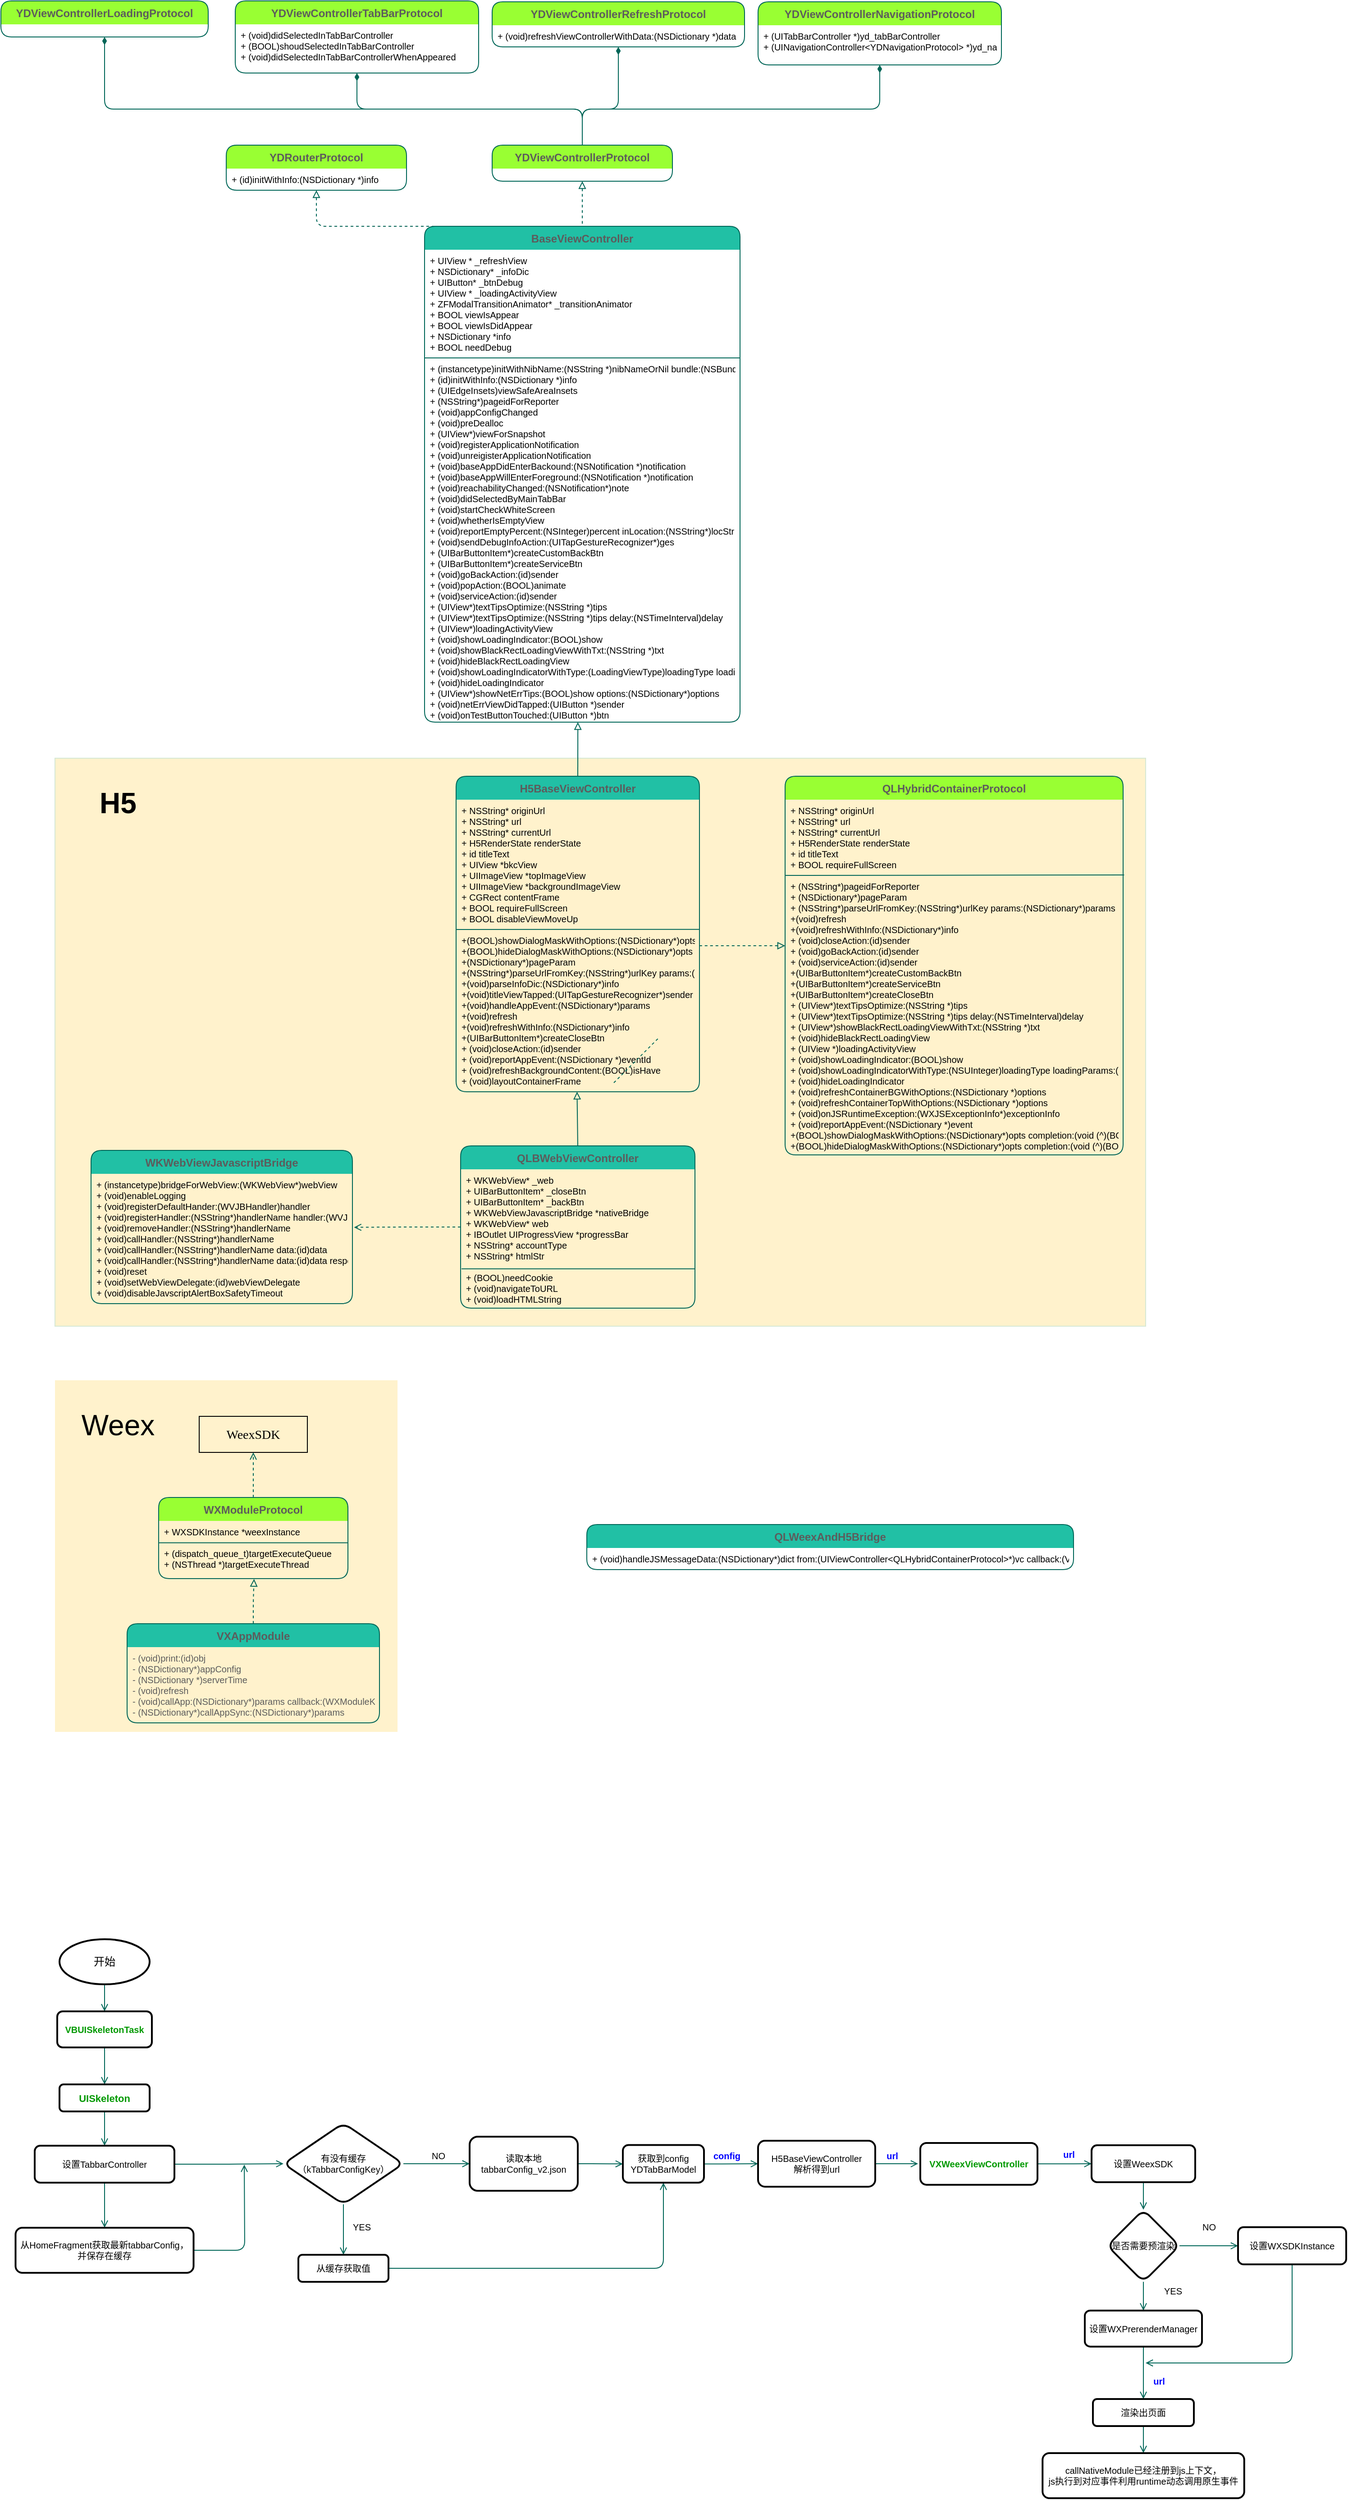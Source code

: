 <mxfile version="14.2.9" type="github">
  <diagram id="C5RBs43oDa-KdzZeNtuy" name="Page-1">
    <mxGraphModel dx="2221" dy="3082" grid="1" gridSize="10" guides="1" tooltips="1" connect="1" arrows="1" fold="1" page="1" pageScale="1" pageWidth="827" pageHeight="1169" math="0" shadow="0">
      <root>
        <mxCell id="WIyWlLk6GJQsqaUBKTNV-0" />
        <mxCell id="WIyWlLk6GJQsqaUBKTNV-1" parent="WIyWlLk6GJQsqaUBKTNV-0" />
        <mxCell id="Zo8zre_AHFBqHG1fS06w-101" value="" style="rounded=0;whiteSpace=wrap;html=1;shadow=0;glass=0;labelBackgroundColor=none;sketch=0;fontSize=10;fontColor=#FF9575;strokeColor=#D5E8D4;fillColor=#FFF2CC;" vertex="1" parent="WIyWlLk6GJQsqaUBKTNV-1">
          <mxGeometry x="-90" y="-450" width="1210" height="630" as="geometry" />
        </mxCell>
        <mxCell id="Zo8zre_AHFBqHG1fS06w-28" value="QLWeexAndH5Bridge" style="swimlane;fontStyle=1;align=center;verticalAlign=top;childLayout=stackLayout;horizontal=1;startSize=26;horizontalStack=0;resizeParent=1;resizeParentMax=0;resizeLast=0;collapsible=1;marginBottom=0;rounded=1;sketch=0;strokeColor=#006658;fillColor=#21C0A5;fontColor=#5C5C5C;swimlaneLine=0;" vertex="1" parent="WIyWlLk6GJQsqaUBKTNV-1">
          <mxGeometry x="500" y="400" width="540" height="50" as="geometry" />
        </mxCell>
        <mxCell id="Zo8zre_AHFBqHG1fS06w-31" value="+ (void)handleJSMessageData:(NSDictionary*)dict from:(UIViewController&lt;QLHybridContainerProtocol&gt;*)vc callback:(VXModuleKeepAliveCallback)callback" style="text;strokeColor=none;fillColor=none;align=left;verticalAlign=top;spacingLeft=4;spacingRight=4;overflow=hidden;rotatable=0;points=[[0,0.5],[1,0.5]];portConstraint=eastwest;fontSize=10;" vertex="1" parent="Zo8zre_AHFBqHG1fS06w-28">
          <mxGeometry y="26" width="540" height="24" as="geometry" />
        </mxCell>
        <mxCell id="Zo8zre_AHFBqHG1fS06w-32" value="WKWebViewJavascriptBridge" style="swimlane;fontStyle=1;align=center;verticalAlign=top;childLayout=stackLayout;horizontal=1;startSize=26;horizontalStack=0;resizeParent=1;resizeParentMax=0;resizeLast=0;collapsible=1;marginBottom=0;rounded=1;sketch=0;strokeColor=#006658;fillColor=#21C0A5;fontColor=#5C5C5C;swimlaneLine=0;" vertex="1" parent="WIyWlLk6GJQsqaUBKTNV-1">
          <mxGeometry x="-50" y="-15" width="290" height="170" as="geometry" />
        </mxCell>
        <mxCell id="Zo8zre_AHFBqHG1fS06w-33" value="+ (instancetype)bridgeForWebView:(WKWebView*)webView&#xa;+ (void)enableLogging&#xa;+ (void)registerDefaultHander:(WVJBHandler)handler&#xa;+ (void)registerHandler:(NSString*)handlerName handler:(WVJBHandler)handler&#xa;+ (void)removeHandler:(NSString*)handlerName&#xa;+ (void)callHandler:(NSString*)handlerName&#xa;+ (void)callHandler:(NSString*)handlerName data:(id)data&#xa;+ (void)callHandler:(NSString*)handlerName data:(id)data responseCallback:(WVJBResponseCallback)responseCallback&#xa;+ (void)reset&#xa;+ (void)setWebViewDelegate:(id)webViewDelegate&#xa;+ (void)disableJavscriptAlertBoxSafetyTimeout" style="text;strokeColor=none;fillColor=none;align=left;verticalAlign=top;spacingLeft=4;spacingRight=4;overflow=hidden;rotatable=0;points=[[0,0.5],[1,0.5]];portConstraint=eastwest;fontSize=10;" vertex="1" parent="Zo8zre_AHFBqHG1fS06w-32">
          <mxGeometry y="26" width="290" height="144" as="geometry" />
        </mxCell>
        <mxCell id="Zo8zre_AHFBqHG1fS06w-92" style="edgeStyle=orthogonalEdgeStyle;curved=0;rounded=1;sketch=0;orthogonalLoop=1;jettySize=auto;html=1;entryX=1.006;entryY=0.412;entryDx=0;entryDy=0;startArrow=none;startFill=0;endArrow=open;endFill=0;strokeColor=#006658;fillColor=#21C0A5;fontSize=10;fontColor=#FF9575;entryPerimeter=0;dashed=1;" edge="1" parent="WIyWlLk6GJQsqaUBKTNV-1" source="Zo8zre_AHFBqHG1fS06w-35" target="Zo8zre_AHFBqHG1fS06w-33">
          <mxGeometry relative="1" as="geometry" />
        </mxCell>
        <mxCell id="Zo8zre_AHFBqHG1fS06w-35" value="QLBWebViewController" style="swimlane;fontStyle=1;align=center;verticalAlign=top;childLayout=stackLayout;horizontal=1;startSize=26;horizontalStack=0;resizeParent=1;resizeParentMax=0;resizeLast=0;collapsible=1;marginBottom=0;rounded=1;sketch=0;strokeColor=#006658;fillColor=#21C0A5;fontColor=#5C5C5C;swimlaneLine=0;" vertex="1" parent="WIyWlLk6GJQsqaUBKTNV-1">
          <mxGeometry x="360" y="-20" width="260" height="180" as="geometry">
            <mxRectangle x="360" y="-20" width="170" height="26" as="alternateBounds" />
          </mxGeometry>
        </mxCell>
        <mxCell id="Zo8zre_AHFBqHG1fS06w-36" value="+ WKWebView* _web&#xa;+ UIBarButtonItem* _closeBtn&#xa;+ UIBarButtonItem* _backBtn&#xa;+ WKWebViewJavascriptBridge *nativeBridge&#xa;+ WKWebView* web&#xa;+ IBOutlet UIProgressView *progressBar&#xa;+ NSString* accountType&#xa;+ NSString* htmlStr&#xa;&#xa;+ (BOOL)needCookie&#xa;+ (void)navigateToURL&#xa;+ (void)loadHTMLString" style="text;strokeColor=none;fillColor=none;align=left;verticalAlign=top;spacingLeft=4;spacingRight=4;overflow=hidden;rotatable=0;points=[[0,0.5],[1,0.5]];portConstraint=eastwest;fontSize=10;" vertex="1" parent="Zo8zre_AHFBqHG1fS06w-35">
          <mxGeometry y="26" width="260" height="154" as="geometry" />
        </mxCell>
        <mxCell id="Zo8zre_AHFBqHG1fS06w-103" value="" style="endArrow=none;html=1;strokeColor=#006658;fillColor=#21C0A5;fontSize=10;fontColor=#FF9575;exitX=0.004;exitY=0.717;exitDx=0;exitDy=0;exitPerimeter=0;entryX=1;entryY=0.717;entryDx=0;entryDy=0;entryPerimeter=0;" edge="1" parent="Zo8zre_AHFBqHG1fS06w-35" source="Zo8zre_AHFBqHG1fS06w-36" target="Zo8zre_AHFBqHG1fS06w-36">
          <mxGeometry width="50" height="50" relative="1" as="geometry">
            <mxPoint x="10" y="170" as="sourcePoint" />
            <mxPoint x="60" y="120" as="targetPoint" />
          </mxGeometry>
        </mxCell>
        <mxCell id="Zo8zre_AHFBqHG1fS06w-83" style="edgeStyle=orthogonalEdgeStyle;curved=0;rounded=1;sketch=0;orthogonalLoop=1;jettySize=auto;html=1;entryX=1;entryY=0.5;entryDx=0;entryDy=0;startArrow=block;startFill=0;endArrow=none;endFill=0;strokeColor=#006658;fillColor=#21C0A5;fontSize=10;fontColor=#FF9575;dashed=1;" edge="1" parent="WIyWlLk6GJQsqaUBKTNV-1" source="Zo8zre_AHFBqHG1fS06w-43" target="Zo8zre_AHFBqHG1fS06w-52">
          <mxGeometry relative="1" as="geometry">
            <Array as="points">
              <mxPoint x="878" y="-242" />
            </Array>
          </mxGeometry>
        </mxCell>
        <mxCell id="Zo8zre_AHFBqHG1fS06w-43" value="QLHybridContainerProtocol" style="swimlane;fontStyle=1;align=center;verticalAlign=top;childLayout=stackLayout;horizontal=1;startSize=26;horizontalStack=0;resizeParent=1;resizeParentMax=0;resizeLast=0;collapsible=1;marginBottom=0;rounded=1;sketch=0;strokeColor=#006658;fontColor=#5C5C5C;swimlaneLine=0;fontSize=12;fillColor=#99FF33;" vertex="1" parent="WIyWlLk6GJQsqaUBKTNV-1">
          <mxGeometry x="720" y="-430" width="375" height="420" as="geometry">
            <mxRectangle x="690" y="-540" width="170" height="26" as="alternateBounds" />
          </mxGeometry>
        </mxCell>
        <mxCell id="Zo8zre_AHFBqHG1fS06w-49" value="" style="endArrow=none;html=1;rounded=0;strokeColor=#006658;fillColor=#21C0A5;fontSize=12;fontColor=#5C5C5C;entryX=1.003;entryY=0.212;entryDx=0;entryDy=0;entryPerimeter=0;" edge="1" parent="Zo8zre_AHFBqHG1fS06w-43" target="Zo8zre_AHFBqHG1fS06w-45">
          <mxGeometry relative="1" as="geometry">
            <mxPoint y="110" as="sourcePoint" />
            <mxPoint x="160" y="110" as="targetPoint" />
          </mxGeometry>
        </mxCell>
        <mxCell id="Zo8zre_AHFBqHG1fS06w-45" value="+ NSString* originUrl&#xa;+ NSString* url&#xa;+ NSString* currentUrl&#xa;+ H5RenderState renderState&#xa;+ id titleText&#xa;+ BOOL requireFullScreen&#xa;&#xa;+ (NSString*)pageidForReporter&#xa;+ (NSDictionary*)pageParam&#xa;+ (NSString*)parseUrlFromKey:(NSString*)urlKey params:(NSDictionary*)params&#xa;+(void)refresh&#xa;+(void)refreshWithInfo:(NSDictionary*)info&#xa;+ (void)closeAction:(id)sender&#xa;+ (void)goBackAction:(id)sender&#xa;+ (void)serviceAction:(id)sender&#xa;+(UIBarButtonItem*)createCustomBackBtn&#xa;+(UIBarButtonItem*)createServiceBtn&#xa;+(UIBarButtonItem*)createCloseBtn&#xa;+ (UIView*)textTipsOptimize:(NSString *)tips&#xa;+ (UIView*)textTipsOptimize:(NSString *)tips delay:(NSTimeInterval)delay&#xa;+ (UIView*)showBlackRectLoadingViewWithTxt:(NSString *)txt&#xa;+ (void)hideBlackRectLoadingView&#xa;+ (UIView *)loadingActivityView&#xa;+ (void)showLoadingIndicator:(BOOL)show&#xa;+ (void)showLoadingIndicatorWithType:(NSUInteger)loadingType loadingParams:(NSDictionary *)params&#xa;+ (void)hideLoadingIndicator&#xa;+ (void)refreshContainerBGWithOptions:(NSDictionary *)options&#xa;+ (void)refreshContainerTopWithOptions:(NSDictionary *)options&#xa;+ (void)onJSRuntimeException:(WXJSExceptionInfo*)exceptionInfo&#xa;+ (void)reportAppEvent:(NSDictionary *)event&#xa;+(BOOL)showDialogMaskWithOptions:(NSDictionary*)opts completion:(void (^)(BOOL finished))completion&#xa;+(BOOL)hideDialogMaskWithOptions:(NSDictionary*)opts completion:(void (^)(BOOL finished))completion" style="text;strokeColor=none;fillColor=none;align=left;verticalAlign=top;spacingLeft=4;spacingRight=4;overflow=hidden;rotatable=0;points=[[0,0.5],[1,0.5]];portConstraint=eastwest;fontSize=10;" vertex="1" parent="Zo8zre_AHFBqHG1fS06w-43">
          <mxGeometry y="26" width="375" height="394" as="geometry" />
        </mxCell>
        <mxCell id="Zo8zre_AHFBqHG1fS06w-50" value="H5BaseViewController" style="swimlane;fontStyle=1;align=center;verticalAlign=top;childLayout=stackLayout;horizontal=1;startSize=26;horizontalStack=0;resizeParent=1;resizeParentMax=0;resizeLast=0;collapsible=1;marginBottom=0;rounded=1;sketch=0;strokeColor=#006658;fillColor=#21C0A5;fontColor=#5C5C5C;swimlaneLine=0;" vertex="1" parent="WIyWlLk6GJQsqaUBKTNV-1">
          <mxGeometry x="355" y="-430" width="270" height="350" as="geometry">
            <mxRectangle x="310" y="-530" width="170" height="26" as="alternateBounds" />
          </mxGeometry>
        </mxCell>
        <mxCell id="Zo8zre_AHFBqHG1fS06w-53" value="" style="endArrow=none;html=1;rounded=0;strokeColor=#006658;fillColor=#21C0A5;fontSize=10;fontColor=#5C5C5C;entryX=1;entryY=0.444;entryDx=0;entryDy=0;entryPerimeter=0;" edge="1" parent="Zo8zre_AHFBqHG1fS06w-50" target="Zo8zre_AHFBqHG1fS06w-52">
          <mxGeometry relative="1" as="geometry">
            <mxPoint y="170" as="sourcePoint" />
            <mxPoint x="160" y="170" as="targetPoint" />
          </mxGeometry>
        </mxCell>
        <mxCell id="Zo8zre_AHFBqHG1fS06w-52" value="+ NSString* originUrl&#xa;+ NSString* url&#xa;+ NSString* currentUrl&#xa;+ H5RenderState renderState&#xa;+ id titleText&#xa;+ UIView *bkcView&#xa;+ UIImageView *topImageView&#xa;+ UIImageView *backgroundImageView&#xa;+ CGRect contentFrame&#xa;+ BOOL requireFullScreen&#xa;+ BOOL disableViewMoveUp&#xa;&#xa;+(BOOL)showDialogMaskWithOptions:(NSDictionary*)opts completion:(void (^)(BOOL finished))completion&#xa;+(BOOL)hideDialogMaskWithOptions:(NSDictionary*)opts completion:(void (^)(BOOL finished))completion&#xa;+(NSDictionary*)pageParam&#xa;+(NSString*)parseUrlFromKey:(NSString*)urlKey params:(NSDictionary*)params&#xa;+(void)parseInfoDic:(NSDictionary*)info&#xa;+(void)titleViewTapped:(UITapGestureRecognizer*)sender&#xa;+(void)handleAppEvent:(NSDictionary*)params&#xa;+(void)refresh&#xa;+(void)refreshWithInfo:(NSDictionary*)info&#xa;+(UIBarButtonItem*)createCloseBtn&#xa;+ (void)closeAction:(id)sender&#xa;+ (void)reportAppEvent:(NSDictionary *)eventId&#xa;+ (void)refreshBackgroundContent:(BOOL)isHave&#xa;+ (void)layoutContainerFrame" style="text;strokeColor=none;fillColor=none;align=left;verticalAlign=top;spacingLeft=4;spacingRight=4;overflow=hidden;rotatable=0;points=[[0,0.5],[1,0.5]];portConstraint=eastwest;fontSize=10;" vertex="1" parent="Zo8zre_AHFBqHG1fS06w-50">
          <mxGeometry y="26" width="270" height="324" as="geometry" />
        </mxCell>
        <mxCell id="Zo8zre_AHFBqHG1fS06w-54" value="BaseViewController" style="swimlane;fontStyle=1;align=center;verticalAlign=top;childLayout=stackLayout;horizontal=1;startSize=26;horizontalStack=0;resizeParent=1;resizeParentMax=0;resizeLast=0;collapsible=1;marginBottom=0;rounded=1;sketch=0;strokeColor=#006658;fillColor=#21C0A5;fontColor=#5C5C5C;swimlaneLine=0;" vertex="1" parent="WIyWlLk6GJQsqaUBKTNV-1">
          <mxGeometry x="320" y="-1040" width="350" height="550" as="geometry">
            <mxRectangle x="320" y="-1040" width="170" height="26" as="alternateBounds" />
          </mxGeometry>
        </mxCell>
        <mxCell id="Zo8zre_AHFBqHG1fS06w-57" value="" style="endArrow=none;html=1;rounded=0;strokeColor=#006658;fillColor=#21C0A5;fontSize=10;fontColor=#5C5C5C;entryX=1;entryY=0.229;entryDx=0;entryDy=0;entryPerimeter=0;" edge="1" parent="Zo8zre_AHFBqHG1fS06w-54" target="Zo8zre_AHFBqHG1fS06w-56">
          <mxGeometry relative="1" as="geometry">
            <mxPoint y="146" as="sourcePoint" />
            <mxPoint x="160" y="146" as="targetPoint" />
          </mxGeometry>
        </mxCell>
        <mxCell id="Zo8zre_AHFBqHG1fS06w-56" value="+ UIView * _refreshView&#xa;+ NSDictionary* _infoDic&#xa;+ UIButton* _btnDebug&#xa;+ UIView * _loadingActivityView&#xa;+ ZFModalTransitionAnimator* _transitionAnimator&#xa;+ BOOL viewIsAppear&#xa;+ BOOL viewIsDidAppear&#xa;+ NSDictionary *info&#xa;+ BOOL needDebug&#xa;&#xa;+ (instancetype)initWithNibName:(NSString *)nibNameOrNil bundle:(NSBundle *)nibBundleOrNil __attribute__((unavailable(&quot;use initWithInfo instead:&quot;)))&#xa;+ (id)initWithInfo:(NSDictionary *)info&#xa;+ (UIEdgeInsets)viewSafeAreaInsets&#xa;+ (NSString*)pageidForReporter&#xa;+ (void)appConfigChanged&#xa;+ (void)preDealloc&#xa;+ (UIView*)viewForSnapshot&#xa;+ (void)registerApplicationNotification&#xa;+ (void)unreigisterApplicationNotification&#xa;+ (void)baseAppDidEnterBackound:(NSNotification *)notification&#xa;+ (void)baseAppWillEnterForeground:(NSNotification *)notification&#xa;+ (void)reachabilityChanged:(NSNotification*)note&#xa;+ (void)didSelectedByMainTabBar&#xa;+ (void)startCheckWhiteScreen&#xa;+ (void)whetherIsEmptyView&#xa;+ (void)reportEmptyPercent:(NSInteger)percent inLocation:(NSString*)locStr url:(NSString*)urlstr&#xa;+ (void)sendDebugInfoAction:(UITapGestureRecognizer*)ges&#xa;+ (UIBarButtonItem*)createCustomBackBtn&#xa;+ (UIBarButtonItem*)createServiceBtn&#xa;+ (void)goBackAction:(id)sender&#xa;+ (void)popAction:(BOOL)animate&#xa;+ (void)serviceAction:(id)sender&#xa;+ (UIView*)textTipsOptimize:(NSString *)tips&#xa;+ (UIView*)textTipsOptimize:(NSString *)tips delay:(NSTimeInterval)delay&#xa;+ (UIView*)loadingActivityView&#xa;+ (void)showLoadingIndicator:(BOOL)show&#xa;+ (void)showBlackRectLoadingViewWithTxt:(NSString *)txt&#xa;+ (void)hideBlackRectLoadingView&#xa;+ (void)showLoadingIndicatorWithType:(LoadingViewType)loadingType loadingParams:(NSDictionary *)params&#xa;+ (void)hideLoadingIndicator&#xa;+ (UIView*)showNetErrTips:(BOOL)show options:(NSDictionary*)options&#xa;+ (void)netErrViewDidTapped:(UIButton *)sender&#xa;+ (void)onTestButtonTouched:(UIButton *)btn" style="text;strokeColor=none;fillColor=none;align=left;verticalAlign=top;spacingLeft=4;spacingRight=4;overflow=hidden;rotatable=0;points=[[0,0.5],[1,0.5]];portConstraint=eastwest;fontSize=10;" vertex="1" parent="Zo8zre_AHFBqHG1fS06w-54">
          <mxGeometry y="26" width="350" height="524" as="geometry" />
        </mxCell>
        <mxCell id="Zo8zre_AHFBqHG1fS06w-84" style="edgeStyle=orthogonalEdgeStyle;curved=0;rounded=1;sketch=0;orthogonalLoop=1;jettySize=auto;html=1;entryX=0.25;entryY=0;entryDx=0;entryDy=0;dashed=1;startArrow=block;startFill=0;endArrow=none;endFill=0;strokeColor=#006658;fillColor=#21C0A5;fontSize=10;fontColor=#FF9575;" edge="1" parent="WIyWlLk6GJQsqaUBKTNV-1" source="Zo8zre_AHFBqHG1fS06w-58" target="Zo8zre_AHFBqHG1fS06w-54">
          <mxGeometry relative="1" as="geometry">
            <Array as="points">
              <mxPoint x="200" y="-1040" />
            </Array>
          </mxGeometry>
        </mxCell>
        <mxCell id="Zo8zre_AHFBqHG1fS06w-58" value="YDRouterProtocol" style="swimlane;fontStyle=1;align=center;verticalAlign=top;childLayout=stackLayout;horizontal=1;startSize=26;horizontalStack=0;resizeParent=1;resizeParentMax=0;resizeLast=0;collapsible=1;marginBottom=0;rounded=1;sketch=0;strokeColor=#006658;fontColor=#5C5C5C;swimlaneLine=0;fontSize=12;fillColor=#99FF33;" vertex="1" parent="WIyWlLk6GJQsqaUBKTNV-1">
          <mxGeometry x="100" y="-1130" width="200" height="50" as="geometry">
            <mxRectangle x="690" y="-540" width="170" height="26" as="alternateBounds" />
          </mxGeometry>
        </mxCell>
        <mxCell id="Zo8zre_AHFBqHG1fS06w-60" value="+ (id)initWithInfo:(NSDictionary *)info" style="text;strokeColor=none;fillColor=none;align=left;verticalAlign=top;spacingLeft=4;spacingRight=4;overflow=hidden;rotatable=0;points=[[0,0.5],[1,0.5]];portConstraint=eastwest;fontSize=10;" vertex="1" parent="Zo8zre_AHFBqHG1fS06w-58">
          <mxGeometry y="26" width="200" height="24" as="geometry" />
        </mxCell>
        <mxCell id="Zo8zre_AHFBqHG1fS06w-86" style="edgeStyle=orthogonalEdgeStyle;curved=0;rounded=1;sketch=0;orthogonalLoop=1;jettySize=auto;html=1;entryX=0.5;entryY=0;entryDx=0;entryDy=0;dashed=1;startArrow=block;startFill=0;endArrow=none;endFill=0;strokeColor=#006658;fillColor=#21C0A5;fontSize=10;fontColor=#FF9575;" edge="1" parent="WIyWlLk6GJQsqaUBKTNV-1" source="Zo8zre_AHFBqHG1fS06w-61" target="Zo8zre_AHFBqHG1fS06w-54">
          <mxGeometry relative="1" as="geometry" />
        </mxCell>
        <mxCell id="Zo8zre_AHFBqHG1fS06w-61" value="YDViewControllerProtocol" style="swimlane;fontStyle=1;align=center;verticalAlign=top;childLayout=stackLayout;horizontal=1;startSize=26;horizontalStack=0;resizeParent=1;resizeParentMax=0;resizeLast=0;collapsible=1;marginBottom=0;rounded=1;sketch=0;strokeColor=#006658;fontColor=#5C5C5C;swimlaneLine=0;fontSize=12;fillColor=#99FF33;" vertex="1" parent="WIyWlLk6GJQsqaUBKTNV-1">
          <mxGeometry x="395" y="-1130" width="200" height="40" as="geometry">
            <mxRectangle x="690" y="-540" width="170" height="26" as="alternateBounds" />
          </mxGeometry>
        </mxCell>
        <mxCell id="Zo8zre_AHFBqHG1fS06w-87" style="edgeStyle=orthogonalEdgeStyle;curved=0;rounded=1;sketch=0;orthogonalLoop=1;jettySize=auto;html=1;entryX=0.5;entryY=0;entryDx=0;entryDy=0;startArrow=diamondThin;startFill=1;endArrow=none;endFill=0;strokeColor=#006658;fillColor=#21C0A5;fontSize=10;fontColor=#FF9575;" edge="1" parent="WIyWlLk6GJQsqaUBKTNV-1" source="Zo8zre_AHFBqHG1fS06w-65" target="Zo8zre_AHFBqHG1fS06w-61">
          <mxGeometry relative="1" as="geometry">
            <Array as="points">
              <mxPoint x="-35" y="-1170" />
              <mxPoint x="495" y="-1170" />
            </Array>
          </mxGeometry>
        </mxCell>
        <mxCell id="Zo8zre_AHFBqHG1fS06w-65" value="YDViewControllerLoadingProtocol" style="swimlane;fontStyle=1;align=center;verticalAlign=top;childLayout=stackLayout;horizontal=1;startSize=26;horizontalStack=0;resizeParent=1;resizeParentMax=0;resizeLast=0;collapsible=1;marginBottom=0;rounded=1;sketch=0;strokeColor=#006658;fontColor=#5C5C5C;swimlaneLine=0;fontSize=12;fillColor=#99FF33;" vertex="1" parent="WIyWlLk6GJQsqaUBKTNV-1">
          <mxGeometry x="-150" y="-1290" width="230" height="40" as="geometry">
            <mxRectangle x="690" y="-540" width="170" height="26" as="alternateBounds" />
          </mxGeometry>
        </mxCell>
        <mxCell id="Zo8zre_AHFBqHG1fS06w-90" style="edgeStyle=orthogonalEdgeStyle;curved=0;rounded=1;sketch=0;orthogonalLoop=1;jettySize=auto;html=1;entryX=0.5;entryY=0;entryDx=0;entryDy=0;startArrow=diamondThin;startFill=1;endArrow=none;endFill=0;strokeColor=#006658;fillColor=#21C0A5;fontSize=10;fontColor=#FF9575;" edge="1" parent="WIyWlLk6GJQsqaUBKTNV-1" source="Zo8zre_AHFBqHG1fS06w-67" target="Zo8zre_AHFBqHG1fS06w-61">
          <mxGeometry relative="1" as="geometry">
            <Array as="points">
              <mxPoint x="825" y="-1170" />
              <mxPoint x="495" y="-1170" />
            </Array>
          </mxGeometry>
        </mxCell>
        <mxCell id="Zo8zre_AHFBqHG1fS06w-67" value="YDViewControllerNavigationProtocol" style="swimlane;fontStyle=1;align=center;verticalAlign=top;childLayout=stackLayout;horizontal=1;startSize=26;horizontalStack=0;resizeParent=1;resizeParentMax=0;resizeLast=0;collapsible=1;marginBottom=0;rounded=1;sketch=0;strokeColor=#006658;fontColor=#5C5C5C;swimlaneLine=0;fontSize=12;fillColor=#99FF33;" vertex="1" parent="WIyWlLk6GJQsqaUBKTNV-1">
          <mxGeometry x="690" y="-1289" width="270" height="70" as="geometry">
            <mxRectangle x="690" y="-540" width="170" height="26" as="alternateBounds" />
          </mxGeometry>
        </mxCell>
        <mxCell id="Zo8zre_AHFBqHG1fS06w-68" value="+ (UITabBarController *)yd_tabBarController&#xa;+ (UINavigationController&lt;YDNavigationProtocol&gt; *)yd_navigationController" style="text;strokeColor=none;fillColor=none;align=left;verticalAlign=top;spacingLeft=4;spacingRight=4;overflow=hidden;rotatable=0;points=[[0,0.5],[1,0.5]];portConstraint=eastwest;fontSize=10;" vertex="1" parent="Zo8zre_AHFBqHG1fS06w-67">
          <mxGeometry y="26" width="270" height="44" as="geometry" />
        </mxCell>
        <mxCell id="Zo8zre_AHFBqHG1fS06w-88" style="edgeStyle=orthogonalEdgeStyle;curved=0;rounded=1;sketch=0;orthogonalLoop=1;jettySize=auto;html=1;entryX=0.5;entryY=0;entryDx=0;entryDy=0;startArrow=diamondThin;startFill=1;endArrow=none;endFill=0;strokeColor=#006658;fillColor=#21C0A5;fontSize=10;fontColor=#FF9575;" edge="1" parent="WIyWlLk6GJQsqaUBKTNV-1" source="Zo8zre_AHFBqHG1fS06w-69" target="Zo8zre_AHFBqHG1fS06w-61">
          <mxGeometry relative="1" as="geometry">
            <Array as="points">
              <mxPoint x="245" y="-1170" />
              <mxPoint x="495" y="-1170" />
            </Array>
          </mxGeometry>
        </mxCell>
        <mxCell id="Zo8zre_AHFBqHG1fS06w-69" value="YDViewControllerTabBarProtocol" style="swimlane;fontStyle=1;align=center;verticalAlign=top;childLayout=stackLayout;horizontal=1;startSize=26;horizontalStack=0;resizeParent=1;resizeParentMax=0;resizeLast=0;collapsible=1;marginBottom=0;rounded=1;sketch=0;strokeColor=#006658;fontColor=#5C5C5C;swimlaneLine=0;fontSize=12;fillColor=#99FF33;" vertex="1" parent="WIyWlLk6GJQsqaUBKTNV-1">
          <mxGeometry x="110" y="-1290" width="270" height="80" as="geometry">
            <mxRectangle x="690" y="-540" width="170" height="26" as="alternateBounds" />
          </mxGeometry>
        </mxCell>
        <mxCell id="Zo8zre_AHFBqHG1fS06w-70" value="+ (void)didSelectedInTabBarController&#xa;+ (BOOL)shoudSelectedInTabBarController&#xa;+ (void)didSelectedInTabBarControllerWhenAppeared" style="text;strokeColor=none;fillColor=none;align=left;verticalAlign=top;spacingLeft=4;spacingRight=4;overflow=hidden;rotatable=0;points=[[0,0.5],[1,0.5]];portConstraint=eastwest;fontSize=10;" vertex="1" parent="Zo8zre_AHFBqHG1fS06w-69">
          <mxGeometry y="26" width="270" height="54" as="geometry" />
        </mxCell>
        <mxCell id="Zo8zre_AHFBqHG1fS06w-89" style="edgeStyle=orthogonalEdgeStyle;curved=0;rounded=1;sketch=0;orthogonalLoop=1;jettySize=auto;html=1;entryX=0.5;entryY=0;entryDx=0;entryDy=0;startArrow=diamondThin;startFill=1;endArrow=none;endFill=0;strokeColor=#006658;fillColor=#21C0A5;fontSize=10;fontColor=#FF9575;" edge="1" parent="WIyWlLk6GJQsqaUBKTNV-1" source="Zo8zre_AHFBqHG1fS06w-71" target="Zo8zre_AHFBqHG1fS06w-61">
          <mxGeometry relative="1" as="geometry">
            <Array as="points">
              <mxPoint x="535" y="-1170" />
              <mxPoint x="495" y="-1170" />
            </Array>
          </mxGeometry>
        </mxCell>
        <mxCell id="Zo8zre_AHFBqHG1fS06w-71" value="YDViewControllerRefreshProtocol" style="swimlane;fontStyle=1;align=center;verticalAlign=top;childLayout=stackLayout;horizontal=1;startSize=26;horizontalStack=0;resizeParent=1;resizeParentMax=0;resizeLast=0;collapsible=1;marginBottom=0;rounded=1;sketch=0;strokeColor=#006658;fontColor=#5C5C5C;swimlaneLine=0;fontSize=12;fillColor=#99FF33;" vertex="1" parent="WIyWlLk6GJQsqaUBKTNV-1">
          <mxGeometry x="395" y="-1289" width="280" height="50" as="geometry">
            <mxRectangle x="690" y="-540" width="170" height="26" as="alternateBounds" />
          </mxGeometry>
        </mxCell>
        <mxCell id="Zo8zre_AHFBqHG1fS06w-72" value="+ (void)refreshViewControllerWithData:(NSDictionary *)data&#xa;" style="text;strokeColor=none;fillColor=none;align=left;verticalAlign=top;spacingLeft=4;spacingRight=4;overflow=hidden;rotatable=0;points=[[0,0.5],[1,0.5]];portConstraint=eastwest;fontSize=10;" vertex="1" parent="Zo8zre_AHFBqHG1fS06w-71">
          <mxGeometry y="26" width="280" height="24" as="geometry" />
        </mxCell>
        <mxCell id="Zo8zre_AHFBqHG1fS06w-77" value="" style="endArrow=none;html=1;strokeColor=#006658;fillColor=#21C0A5;fontSize=10;fontColor=#FF9575;entryX=0.5;entryY=0;entryDx=0;entryDy=0;startArrow=block;startFill=0;endFill=0;exitX=0.497;exitY=1;exitDx=0;exitDy=0;exitPerimeter=0;" edge="1" parent="WIyWlLk6GJQsqaUBKTNV-1" source="Zo8zre_AHFBqHG1fS06w-52" target="Zo8zre_AHFBqHG1fS06w-35">
          <mxGeometry width="50" height="50" relative="1" as="geometry">
            <mxPoint x="490" y="-170" as="sourcePoint" />
            <mxPoint x="340" y="-90" as="targetPoint" />
          </mxGeometry>
        </mxCell>
        <mxCell id="Zo8zre_AHFBqHG1fS06w-78" value="" style="endArrow=none;html=1;strokeColor=#006658;fillColor=#21C0A5;fontSize=10;fontColor=#FF9575;entryX=0.5;entryY=0;entryDx=0;entryDy=0;startArrow=block;startFill=0;endFill=0;exitX=0.486;exitY=1;exitDx=0;exitDy=0;exitPerimeter=0;" edge="1" parent="WIyWlLk6GJQsqaUBKTNV-1" source="Zo8zre_AHFBqHG1fS06w-56" target="Zo8zre_AHFBqHG1fS06w-50">
          <mxGeometry width="50" height="50" relative="1" as="geometry">
            <mxPoint x="490" y="-490" as="sourcePoint" />
            <mxPoint x="390" y="-190" as="targetPoint" />
          </mxGeometry>
        </mxCell>
        <mxCell id="Zo8zre_AHFBqHG1fS06w-102" value="" style="endArrow=none;html=1;dashed=1;strokeColor=#006658;fillColor=#21C0A5;fontSize=10;fontColor=#FF9575;" edge="1" parent="WIyWlLk6GJQsqaUBKTNV-1">
          <mxGeometry width="50" height="50" relative="1" as="geometry">
            <mxPoint x="530" y="-90" as="sourcePoint" />
            <mxPoint x="580" y="-140" as="targetPoint" />
          </mxGeometry>
        </mxCell>
        <mxCell id="Zo8zre_AHFBqHG1fS06w-104" value="H5" style="text;html=1;strokeColor=none;fillColor=none;align=center;verticalAlign=middle;whiteSpace=wrap;rounded=0;shadow=0;glass=0;labelBackgroundColor=none;sketch=0;fontSize=32;fontStyle=1;" vertex="1" parent="WIyWlLk6GJQsqaUBKTNV-1">
          <mxGeometry x="-40" y="-410" width="40" height="20" as="geometry" />
        </mxCell>
        <mxCell id="Zo8zre_AHFBqHG1fS06w-110" value="" style="group" vertex="1" connectable="0" parent="WIyWlLk6GJQsqaUBKTNV-1">
          <mxGeometry x="-90" y="240" width="380" height="390" as="geometry" />
        </mxCell>
        <mxCell id="Zo8zre_AHFBqHG1fS06w-107" value="" style="rounded=0;whiteSpace=wrap;html=1;shadow=0;glass=0;labelBackgroundColor=none;sketch=0;strokeWidth=1;fontSize=32;fontColor=#000000;strokeColor=none;fillColor=#FFF2CC;" vertex="1" parent="Zo8zre_AHFBqHG1fS06w-110">
          <mxGeometry width="380" height="390" as="geometry" />
        </mxCell>
        <mxCell id="Zo8zre_AHFBqHG1fS06w-9" value="VXAppModule" style="swimlane;fontStyle=1;align=center;verticalAlign=top;childLayout=stackLayout;horizontal=1;startSize=26;horizontalStack=0;resizeParent=1;resizeParentMax=0;resizeLast=0;collapsible=1;marginBottom=0;rounded=1;strokeColor=#006658;fillColor=#21C0A5;fontColor=#5C5C5C;swimlaneLine=0;glass=0;shadow=0;" vertex="1" parent="Zo8zre_AHFBqHG1fS06w-110">
          <mxGeometry x="80" y="270" width="280" height="110" as="geometry">
            <mxRectangle x="260" y="210" width="110" height="26" as="alternateBounds" />
          </mxGeometry>
        </mxCell>
        <mxCell id="Zo8zre_AHFBqHG1fS06w-12" value="- (void)print:(id)obj&#xa;- (NSDictionary*)appConfig&#xa;- (NSDictionary *)serverTime&#xa;- (void)refresh&#xa;- (void)callApp:(NSDictionary*)params callback:(WXModuleKeepAliveCallback)callback&#xa;- (NSDictionary*)callAppSync:(NSDictionary*)params" style="text;strokeColor=none;fillColor=none;align=left;verticalAlign=top;spacingLeft=4;spacingRight=4;overflow=hidden;rotatable=0;points=[[0,0.5],[1,0.5]];portConstraint=eastwest;fontColor=#5C5C5C;fontSize=10;labelBorderColor=none;labelBackgroundColor=none;" vertex="1" parent="Zo8zre_AHFBqHG1fS06w-9">
          <mxGeometry y="26" width="280" height="84" as="geometry" />
        </mxCell>
        <mxCell id="Zo8zre_AHFBqHG1fS06w-93" value="WXModuleProtocol" style="swimlane;fontStyle=1;align=center;verticalAlign=top;childLayout=stackLayout;horizontal=1;startSize=26;horizontalStack=0;resizeParent=1;resizeParentMax=0;resizeLast=0;collapsible=1;marginBottom=0;rounded=1;sketch=0;strokeColor=#006658;fontColor=#5C5C5C;swimlaneLine=0;fontSize=12;fillColor=#99FF33;" vertex="1" parent="Zo8zre_AHFBqHG1fS06w-110">
          <mxGeometry x="115" y="130" width="210" height="90" as="geometry">
            <mxRectangle x="690" y="-540" width="170" height="26" as="alternateBounds" />
          </mxGeometry>
        </mxCell>
        <mxCell id="Zo8zre_AHFBqHG1fS06w-94" value="+ WXSDKInstance *weexInstance&#xa;&#xa;+ (dispatch_queue_t)targetExecuteQueue&#xa;+ (NSThread *)targetExecuteThread" style="text;strokeColor=none;fillColor=none;align=left;verticalAlign=top;spacingLeft=4;spacingRight=4;overflow=hidden;rotatable=0;points=[[0,0.5],[1,0.5]];portConstraint=eastwest;fontSize=10;" vertex="1" parent="Zo8zre_AHFBqHG1fS06w-93">
          <mxGeometry y="26" width="210" height="64" as="geometry" />
        </mxCell>
        <mxCell id="Zo8zre_AHFBqHG1fS06w-95" value="" style="endArrow=none;html=1;strokeColor=#006658;fillColor=#21C0A5;fontSize=10;fontColor=#FF9575;exitX=-0.001;exitY=0.378;exitDx=0;exitDy=0;exitPerimeter=0;entryX=0.999;entryY=0.378;entryDx=0;entryDy=0;entryPerimeter=0;" edge="1" parent="Zo8zre_AHFBqHG1fS06w-93" source="Zo8zre_AHFBqHG1fS06w-94" target="Zo8zre_AHFBqHG1fS06w-94">
          <mxGeometry width="50" height="50" relative="1" as="geometry">
            <mxPoint x="320" y="90" as="sourcePoint" />
            <mxPoint x="370" y="40" as="targetPoint" />
          </mxGeometry>
        </mxCell>
        <mxCell id="Zo8zre_AHFBqHG1fS06w-97" style="edgeStyle=orthogonalEdgeStyle;curved=0;rounded=1;sketch=0;orthogonalLoop=1;jettySize=auto;html=1;entryX=0.504;entryY=1.006;entryDx=0;entryDy=0;entryPerimeter=0;dashed=1;startArrow=none;startFill=0;endArrow=block;endFill=0;strokeColor=#006658;fillColor=#21C0A5;fontSize=10;fontColor=#FF9575;" edge="1" parent="Zo8zre_AHFBqHG1fS06w-110" source="Zo8zre_AHFBqHG1fS06w-9" target="Zo8zre_AHFBqHG1fS06w-94">
          <mxGeometry relative="1" as="geometry" />
        </mxCell>
        <mxCell id="Zo8zre_AHFBqHG1fS06w-105" value="&lt;p class=&quot;p1&quot; style=&quot;margin: 0px ; font-stretch: normal ; font-size: 14px ; line-height: normal ; font-family: &amp;#34;menlo&amp;#34;&quot;&gt;WeexSDK&lt;/p&gt;" style="rounded=0;whiteSpace=wrap;html=1;shadow=0;glass=0;labelBackgroundColor=none;sketch=0;fontSize=32;fillColor=none;strokeWidth=1;" vertex="1" parent="Zo8zre_AHFBqHG1fS06w-110">
          <mxGeometry x="160" y="40" width="120" height="40" as="geometry" />
        </mxCell>
        <mxCell id="Zo8zre_AHFBqHG1fS06w-108" value="Weex" style="text;html=1;strokeColor=none;fillColor=none;align=center;verticalAlign=middle;whiteSpace=wrap;rounded=0;shadow=0;glass=0;labelBackgroundColor=none;sketch=0;fontSize=32;fontColor=#000000;" vertex="1" parent="Zo8zre_AHFBqHG1fS06w-110">
          <mxGeometry x="50" y="40" width="40" height="20" as="geometry" />
        </mxCell>
        <mxCell id="Zo8zre_AHFBqHG1fS06w-106" style="edgeStyle=orthogonalEdgeStyle;curved=0;rounded=1;sketch=0;orthogonalLoop=1;jettySize=auto;html=1;entryX=0.5;entryY=1;entryDx=0;entryDy=0;startArrow=none;startFill=0;endArrow=open;endFill=0;strokeColor=#006658;fillColor=#21C0A5;fontSize=32;fontColor=#000000;dashed=1;" edge="1" parent="Zo8zre_AHFBqHG1fS06w-110" source="Zo8zre_AHFBqHG1fS06w-93" target="Zo8zre_AHFBqHG1fS06w-105">
          <mxGeometry relative="1" as="geometry" />
        </mxCell>
        <mxCell id="Zo8zre_AHFBqHG1fS06w-133" value="" style="edgeStyle=orthogonalEdgeStyle;curved=0;rounded=1;sketch=0;orthogonalLoop=1;jettySize=auto;html=1;startArrow=none;startFill=0;endArrow=open;endFill=0;strokeColor=#006658;fillColor=#21C0A5;fontSize=12;fontColor=#000000;" edge="1" parent="WIyWlLk6GJQsqaUBKTNV-1" source="Zo8zre_AHFBqHG1fS06w-131" target="Zo8zre_AHFBqHG1fS06w-132">
          <mxGeometry relative="1" as="geometry" />
        </mxCell>
        <mxCell id="Zo8zre_AHFBqHG1fS06w-131" value="开始" style="strokeWidth=2;html=1;shape=mxgraph.flowchart.start_1;whiteSpace=wrap;rounded=1;shadow=0;glass=0;labelBackgroundColor=none;sketch=0;fontSize=12;fontColor=#000000;fillColor=none;" vertex="1" parent="WIyWlLk6GJQsqaUBKTNV-1">
          <mxGeometry x="-85" y="860" width="100" height="50" as="geometry" />
        </mxCell>
        <mxCell id="Zo8zre_AHFBqHG1fS06w-135" value="" style="edgeStyle=orthogonalEdgeStyle;curved=0;rounded=1;sketch=0;orthogonalLoop=1;jettySize=auto;html=1;startArrow=none;startFill=0;endArrow=open;endFill=0;strokeColor=#006658;fillColor=#21C0A5;fontSize=12;fontColor=#000000;" edge="1" parent="WIyWlLk6GJQsqaUBKTNV-1" source="Zo8zre_AHFBqHG1fS06w-132" target="Zo8zre_AHFBqHG1fS06w-134">
          <mxGeometry relative="1" as="geometry" />
        </mxCell>
        <mxCell id="Zo8zre_AHFBqHG1fS06w-132" value="VBUISkeletonTask" style="rounded=1;shadow=0;strokeWidth=2;fillColor=none;glass=0;sketch=0;fontSize=10;fontStyle=1;fontColor=#009900;" vertex="1" parent="WIyWlLk6GJQsqaUBKTNV-1">
          <mxGeometry x="-87.5" y="940" width="105" height="40" as="geometry" />
        </mxCell>
        <mxCell id="Zo8zre_AHFBqHG1fS06w-184" value="" style="edgeStyle=orthogonalEdgeStyle;curved=0;rounded=1;sketch=0;orthogonalLoop=1;jettySize=auto;html=1;startArrow=none;startFill=0;endArrow=open;endFill=0;strokeColor=#006658;fillColor=#21C0A5;fontSize=10;fontColor=#0000FF;" edge="1" parent="WIyWlLk6GJQsqaUBKTNV-1" source="Zo8zre_AHFBqHG1fS06w-134" target="Zo8zre_AHFBqHG1fS06w-183">
          <mxGeometry relative="1" as="geometry" />
        </mxCell>
        <mxCell id="Zo8zre_AHFBqHG1fS06w-134" value="UISkeleton" style="rounded=1;shadow=0;strokeWidth=2;fillColor=none;glass=0;sketch=0;fontSize=11;fontStyle=1;fontColor=#009900;" vertex="1" parent="WIyWlLk6GJQsqaUBKTNV-1">
          <mxGeometry x="-85" y="1021" width="100" height="30" as="geometry" />
        </mxCell>
        <mxCell id="Zo8zre_AHFBqHG1fS06w-140" value="" style="edgeStyle=orthogonalEdgeStyle;curved=0;rounded=1;sketch=0;orthogonalLoop=1;jettySize=auto;html=1;startArrow=none;startFill=0;endArrow=open;endFill=0;strokeColor=#006658;fillColor=#21C0A5;fontSize=10;fontColor=#000000;" edge="1" parent="WIyWlLk6GJQsqaUBKTNV-1" source="Zo8zre_AHFBqHG1fS06w-137" target="Zo8zre_AHFBqHG1fS06w-139">
          <mxGeometry relative="1" as="geometry" />
        </mxCell>
        <mxCell id="Zo8zre_AHFBqHG1fS06w-143" value="" style="edgeStyle=orthogonalEdgeStyle;curved=0;rounded=1;sketch=0;orthogonalLoop=1;jettySize=auto;html=1;startArrow=none;startFill=0;endArrow=open;endFill=0;strokeColor=#006658;fillColor=#21C0A5;fontSize=10;fontColor=#000000;" edge="1" parent="WIyWlLk6GJQsqaUBKTNV-1" source="Zo8zre_AHFBqHG1fS06w-137" target="Zo8zre_AHFBqHG1fS06w-142">
          <mxGeometry relative="1" as="geometry" />
        </mxCell>
        <mxCell id="Zo8zre_AHFBqHG1fS06w-137" value="有没有缓存&#xa;（kTabbarConfigKey）" style="rhombus;rounded=1;shadow=0;strokeWidth=2;fillColor=none;glass=0;sketch=0;fontSize=10;" vertex="1" parent="WIyWlLk6GJQsqaUBKTNV-1">
          <mxGeometry x="163.48" y="1064" width="133.04" height="90" as="geometry" />
        </mxCell>
        <mxCell id="Zo8zre_AHFBqHG1fS06w-146" value="" style="edgeStyle=orthogonalEdgeStyle;curved=0;rounded=1;sketch=0;orthogonalLoop=1;jettySize=auto;html=1;startArrow=none;startFill=0;endArrow=open;endFill=0;strokeColor=#006658;fillColor=#21C0A5;fontSize=10;fontColor=#000000;" edge="1" parent="WIyWlLk6GJQsqaUBKTNV-1" source="Zo8zre_AHFBqHG1fS06w-139" target="Zo8zre_AHFBqHG1fS06w-145">
          <mxGeometry relative="1" as="geometry" />
        </mxCell>
        <mxCell id="Zo8zre_AHFBqHG1fS06w-139" value="读取本地&#xa;tabbarConfig_v2.json" style="rounded=1;shadow=0;fontSize=10;strokeWidth=2;fillColor=none;glass=0;sketch=0;fontStyle=0" vertex="1" parent="WIyWlLk6GJQsqaUBKTNV-1">
          <mxGeometry x="370.0" y="1079" width="120" height="60" as="geometry" />
        </mxCell>
        <mxCell id="Zo8zre_AHFBqHG1fS06w-141" value="NO" style="text;html=1;align=center;verticalAlign=middle;resizable=0;points=[];autosize=1;fontSize=10;fontColor=#000000;" vertex="1" parent="WIyWlLk6GJQsqaUBKTNV-1">
          <mxGeometry x="320" y="1090" width="30" height="20" as="geometry" />
        </mxCell>
        <mxCell id="Zo8zre_AHFBqHG1fS06w-147" style="edgeStyle=orthogonalEdgeStyle;curved=0;rounded=1;sketch=0;orthogonalLoop=1;jettySize=auto;html=1;entryX=0.5;entryY=1;entryDx=0;entryDy=0;startArrow=none;startFill=0;endArrow=open;endFill=0;strokeColor=#006658;fillColor=#21C0A5;fontSize=10;fontColor=#000000;" edge="1" parent="WIyWlLk6GJQsqaUBKTNV-1" source="Zo8zre_AHFBqHG1fS06w-142" target="Zo8zre_AHFBqHG1fS06w-145">
          <mxGeometry relative="1" as="geometry" />
        </mxCell>
        <mxCell id="Zo8zre_AHFBqHG1fS06w-142" value="从缓存获取值" style="rounded=1;shadow=0;fontSize=10;strokeWidth=2;fillColor=none;glass=0;sketch=0;" vertex="1" parent="WIyWlLk6GJQsqaUBKTNV-1">
          <mxGeometry x="180" y="1210" width="100" height="30" as="geometry" />
        </mxCell>
        <mxCell id="Zo8zre_AHFBqHG1fS06w-144" value="YES" style="text;html=1;align=center;verticalAlign=middle;resizable=0;points=[];autosize=1;fontSize=10;fontColor=#000000;" vertex="1" parent="WIyWlLk6GJQsqaUBKTNV-1">
          <mxGeometry x="230" y="1169" width="40" height="20" as="geometry" />
        </mxCell>
        <mxCell id="Zo8zre_AHFBqHG1fS06w-173" value="" style="edgeStyle=orthogonalEdgeStyle;curved=0;rounded=1;sketch=0;orthogonalLoop=1;jettySize=auto;html=1;startArrow=none;startFill=0;endArrow=open;endFill=0;strokeColor=#006658;fillColor=#21C0A5;fontSize=10;fontColor=#000000;" edge="1" parent="WIyWlLk6GJQsqaUBKTNV-1" source="Zo8zre_AHFBqHG1fS06w-145" target="Zo8zre_AHFBqHG1fS06w-172">
          <mxGeometry relative="1" as="geometry" />
        </mxCell>
        <mxCell id="Zo8zre_AHFBqHG1fS06w-145" value="获取到config&#xa;YDTabBarModel" style="rounded=1;shadow=0;fontSize=10;strokeWidth=2;fillColor=none;glass=0;sketch=0;fontStyle=0;" vertex="1" parent="WIyWlLk6GJQsqaUBKTNV-1">
          <mxGeometry x="540" y="1088.25" width="90" height="41.75" as="geometry" />
        </mxCell>
        <mxCell id="Zo8zre_AHFBqHG1fS06w-154" value="" style="edgeStyle=orthogonalEdgeStyle;curved=0;rounded=1;sketch=0;orthogonalLoop=1;jettySize=auto;html=1;startArrow=none;startFill=0;endArrow=open;endFill=0;strokeColor=#006658;fillColor=#21C0A5;fontSize=10;fontColor=#009900;" edge="1" parent="WIyWlLk6GJQsqaUBKTNV-1" source="Zo8zre_AHFBqHG1fS06w-148" target="Zo8zre_AHFBqHG1fS06w-153">
          <mxGeometry relative="1" as="geometry" />
        </mxCell>
        <mxCell id="Zo8zre_AHFBqHG1fS06w-148" value="VXWeexViewController" style="rounded=1;shadow=0;fontSize=10;fontStyle=1;strokeWidth=2;fillColor=none;glass=0;sketch=0;fontColor=#009900;" vertex="1" parent="WIyWlLk6GJQsqaUBKTNV-1">
          <mxGeometry x="870" y="1085.94" width="130" height="46.38" as="geometry" />
        </mxCell>
        <mxCell id="Zo8zre_AHFBqHG1fS06w-156" value="" style="edgeStyle=orthogonalEdgeStyle;curved=0;rounded=1;sketch=0;orthogonalLoop=1;jettySize=auto;html=1;startArrow=none;startFill=0;endArrow=open;endFill=0;strokeColor=#006658;fillColor=#21C0A5;fontSize=10;fontColor=#000000;" edge="1" parent="WIyWlLk6GJQsqaUBKTNV-1" source="Zo8zre_AHFBqHG1fS06w-153" target="Zo8zre_AHFBqHG1fS06w-155">
          <mxGeometry relative="1" as="geometry" />
        </mxCell>
        <mxCell id="Zo8zre_AHFBqHG1fS06w-153" value="设置WeexSDK" style="rounded=1;shadow=0;fontSize=10;fontStyle=0;strokeWidth=2;fillColor=none;glass=0;sketch=0;" vertex="1" parent="WIyWlLk6GJQsqaUBKTNV-1">
          <mxGeometry x="1060" y="1088.5" width="115" height="41" as="geometry" />
        </mxCell>
        <mxCell id="Zo8zre_AHFBqHG1fS06w-158" value="" style="edgeStyle=orthogonalEdgeStyle;curved=0;rounded=1;sketch=0;orthogonalLoop=1;jettySize=auto;html=1;startArrow=none;startFill=0;endArrow=open;endFill=0;strokeColor=#006658;fillColor=#21C0A5;fontSize=10;fontColor=#000000;" edge="1" parent="WIyWlLk6GJQsqaUBKTNV-1" source="Zo8zre_AHFBqHG1fS06w-155" target="Zo8zre_AHFBqHG1fS06w-157">
          <mxGeometry relative="1" as="geometry" />
        </mxCell>
        <mxCell id="Zo8zre_AHFBqHG1fS06w-161" value="" style="edgeStyle=orthogonalEdgeStyle;curved=0;rounded=1;sketch=0;orthogonalLoop=1;jettySize=auto;html=1;startArrow=none;startFill=0;endArrow=open;endFill=0;strokeColor=#006658;fillColor=#21C0A5;fontSize=10;fontColor=#000000;" edge="1" parent="WIyWlLk6GJQsqaUBKTNV-1" source="Zo8zre_AHFBqHG1fS06w-155" target="Zo8zre_AHFBqHG1fS06w-160">
          <mxGeometry relative="1" as="geometry" />
        </mxCell>
        <mxCell id="Zo8zre_AHFBqHG1fS06w-155" value="是否需要预渲染" style="rhombus;rounded=1;shadow=0;fontSize=10;fontStyle=0;strokeWidth=2;fillColor=none;glass=0;sketch=0;" vertex="1" parent="WIyWlLk6GJQsqaUBKTNV-1">
          <mxGeometry x="1077.5" y="1160" width="80" height="80" as="geometry" />
        </mxCell>
        <mxCell id="Zo8zre_AHFBqHG1fS06w-166" style="edgeStyle=orthogonalEdgeStyle;curved=0;rounded=1;sketch=0;orthogonalLoop=1;jettySize=auto;html=1;startArrow=none;startFill=0;endArrow=open;endFill=0;strokeColor=#006658;fillColor=#21C0A5;fontSize=10;fontColor=#000000;exitX=0.5;exitY=1;exitDx=0;exitDy=0;" edge="1" parent="WIyWlLk6GJQsqaUBKTNV-1" source="Zo8zre_AHFBqHG1fS06w-157">
          <mxGeometry relative="1" as="geometry">
            <mxPoint x="1342.5" y="1199" as="sourcePoint" />
            <mxPoint x="1120" y="1330" as="targetPoint" />
            <Array as="points">
              <mxPoint x="1283" y="1330" />
            </Array>
          </mxGeometry>
        </mxCell>
        <mxCell id="Zo8zre_AHFBqHG1fS06w-157" value="设置WXSDKInstance" style="rounded=1;shadow=0;fontSize=10;fontStyle=0;strokeWidth=2;fillColor=none;glass=0;sketch=0;" vertex="1" parent="WIyWlLk6GJQsqaUBKTNV-1">
          <mxGeometry x="1222.5" y="1179.38" width="120" height="41.25" as="geometry" />
        </mxCell>
        <mxCell id="Zo8zre_AHFBqHG1fS06w-159" value="NO" style="text;html=1;align=center;verticalAlign=middle;resizable=0;points=[];autosize=1;fontSize=10;fontColor=#000000;" vertex="1" parent="WIyWlLk6GJQsqaUBKTNV-1">
          <mxGeometry x="1175" y="1169" width="30" height="20" as="geometry" />
        </mxCell>
        <mxCell id="Zo8zre_AHFBqHG1fS06w-179" style="edgeStyle=orthogonalEdgeStyle;curved=0;rounded=1;sketch=0;orthogonalLoop=1;jettySize=auto;html=1;startArrow=none;startFill=0;endArrow=open;endFill=0;strokeColor=#006658;fillColor=#21C0A5;fontSize=10;fontColor=#000000;" edge="1" parent="WIyWlLk6GJQsqaUBKTNV-1" source="Zo8zre_AHFBqHG1fS06w-160" target="Zo8zre_AHFBqHG1fS06w-163">
          <mxGeometry relative="1" as="geometry" />
        </mxCell>
        <mxCell id="Zo8zre_AHFBqHG1fS06w-160" value="设置WXPrerenderManager" style="rounded=1;shadow=0;fontSize=10;fontStyle=0;strokeWidth=2;fillColor=none;glass=0;sketch=0;" vertex="1" parent="WIyWlLk6GJQsqaUBKTNV-1">
          <mxGeometry x="1052.5" y="1271.82" width="130" height="40" as="geometry" />
        </mxCell>
        <mxCell id="Zo8zre_AHFBqHG1fS06w-162" value="YES" style="text;html=1;align=center;verticalAlign=middle;resizable=0;points=[];autosize=1;fontSize=10;fontColor=#000000;" vertex="1" parent="WIyWlLk6GJQsqaUBKTNV-1">
          <mxGeometry x="1130" y="1240" width="40" height="20" as="geometry" />
        </mxCell>
        <mxCell id="Zo8zre_AHFBqHG1fS06w-182" value="" style="edgeStyle=orthogonalEdgeStyle;curved=0;rounded=1;sketch=0;orthogonalLoop=1;jettySize=auto;html=1;startArrow=none;startFill=0;endArrow=open;endFill=0;strokeColor=#006658;fillColor=#21C0A5;fontSize=10;fontColor=#000000;" edge="1" parent="WIyWlLk6GJQsqaUBKTNV-1" source="Zo8zre_AHFBqHG1fS06w-163" target="Zo8zre_AHFBqHG1fS06w-181">
          <mxGeometry relative="1" as="geometry" />
        </mxCell>
        <mxCell id="Zo8zre_AHFBqHG1fS06w-163" value="渲染出页面" style="rounded=1;shadow=0;fontSize=10;fontStyle=0;strokeWidth=2;fillColor=none;glass=0;sketch=0;" vertex="1" parent="WIyWlLk6GJQsqaUBKTNV-1">
          <mxGeometry x="1061.5" y="1370" width="112" height="30" as="geometry" />
        </mxCell>
        <mxCell id="Zo8zre_AHFBqHG1fS06w-176" value="" style="edgeStyle=orthogonalEdgeStyle;curved=0;rounded=1;sketch=0;orthogonalLoop=1;jettySize=auto;html=1;startArrow=none;startFill=0;endArrow=open;endFill=0;strokeColor=#006658;fillColor=#21C0A5;fontSize=10;fontColor=#000000;" edge="1" parent="WIyWlLk6GJQsqaUBKTNV-1" source="Zo8zre_AHFBqHG1fS06w-172">
          <mxGeometry relative="1" as="geometry">
            <mxPoint x="867.5" y="1109" as="targetPoint" />
          </mxGeometry>
        </mxCell>
        <mxCell id="Zo8zre_AHFBqHG1fS06w-172" value="H5BaseViewController&#xa;解析得到url" style="rounded=1;shadow=0;fontSize=10;fontStyle=0;strokeWidth=2;fillColor=none;glass=0;sketch=0;" vertex="1" parent="WIyWlLk6GJQsqaUBKTNV-1">
          <mxGeometry x="690" y="1083.56" width="130" height="50.88" as="geometry" />
        </mxCell>
        <mxCell id="Zo8zre_AHFBqHG1fS06w-174" value="&lt;font&gt;config&lt;/font&gt;" style="text;html=1;align=center;verticalAlign=middle;resizable=0;points=[];autosize=1;fontSize=10;fontStyle=1;fontColor=#0000FF;" vertex="1" parent="WIyWlLk6GJQsqaUBKTNV-1">
          <mxGeometry x="630" y="1090" width="50" height="20" as="geometry" />
        </mxCell>
        <mxCell id="Zo8zre_AHFBqHG1fS06w-177" value="url" style="text;align=center;verticalAlign=middle;resizable=0;points=[];autosize=1;fontSize=10;fontColor=#0000FF;fontStyle=1" vertex="1" parent="WIyWlLk6GJQsqaUBKTNV-1">
          <mxGeometry x="824" y="1090" width="30" height="20" as="geometry" />
        </mxCell>
        <mxCell id="Zo8zre_AHFBqHG1fS06w-178" value="url" style="text;align=center;verticalAlign=middle;resizable=0;points=[];autosize=1;fontSize=10;fontColor=#0000FF;fontStyle=1" vertex="1" parent="WIyWlLk6GJQsqaUBKTNV-1">
          <mxGeometry x="1020" y="1088.5" width="30" height="20" as="geometry" />
        </mxCell>
        <mxCell id="Zo8zre_AHFBqHG1fS06w-180" value="url" style="text;align=center;verticalAlign=middle;resizable=0;points=[];autosize=1;fontSize=10;fontColor=#0000FF;fontStyle=1" vertex="1" parent="WIyWlLk6GJQsqaUBKTNV-1">
          <mxGeometry x="1120" y="1340" width="30" height="20" as="geometry" />
        </mxCell>
        <mxCell id="Zo8zre_AHFBqHG1fS06w-181" value="callNativeModule已经注册到js上下文，&#xa;js执行到对应事件利用runtime动态调用原生事件" style="rounded=1;shadow=0;fontSize=10;fontStyle=0;strokeWidth=2;fillColor=none;glass=0;sketch=0;" vertex="1" parent="WIyWlLk6GJQsqaUBKTNV-1">
          <mxGeometry x="1005.63" y="1430" width="223.75" height="50" as="geometry" />
        </mxCell>
        <mxCell id="Zo8zre_AHFBqHG1fS06w-186" value="" style="edgeStyle=orthogonalEdgeStyle;curved=0;rounded=1;sketch=0;orthogonalLoop=1;jettySize=auto;html=1;startArrow=none;startFill=0;endArrow=open;endFill=0;strokeColor=#006658;fillColor=#21C0A5;fontSize=10;fontColor=#0000FF;" edge="1" parent="WIyWlLk6GJQsqaUBKTNV-1" source="Zo8zre_AHFBqHG1fS06w-183" target="Zo8zre_AHFBqHG1fS06w-185">
          <mxGeometry relative="1" as="geometry" />
        </mxCell>
        <mxCell id="Zo8zre_AHFBqHG1fS06w-187" style="edgeStyle=orthogonalEdgeStyle;curved=0;rounded=1;sketch=0;orthogonalLoop=1;jettySize=auto;html=1;entryX=0;entryY=0.5;entryDx=0;entryDy=0;startArrow=none;startFill=0;endArrow=open;endFill=0;strokeColor=#006658;fillColor=#21C0A5;fontSize=10;fontColor=#000000;" edge="1" parent="WIyWlLk6GJQsqaUBKTNV-1" source="Zo8zre_AHFBqHG1fS06w-183" target="Zo8zre_AHFBqHG1fS06w-137">
          <mxGeometry relative="1" as="geometry" />
        </mxCell>
        <mxCell id="Zo8zre_AHFBqHG1fS06w-183" value="设置TabbarController" style="rounded=1;shadow=0;fontSize=10;fontStyle=0;strokeWidth=2;fillColor=none;glass=0;sketch=0;" vertex="1" parent="WIyWlLk6GJQsqaUBKTNV-1">
          <mxGeometry x="-112.5" y="1089" width="155" height="41" as="geometry" />
        </mxCell>
        <mxCell id="Zo8zre_AHFBqHG1fS06w-188" style="edgeStyle=orthogonalEdgeStyle;curved=0;rounded=1;sketch=0;orthogonalLoop=1;jettySize=auto;html=1;startArrow=none;startFill=0;endArrow=open;endFill=0;strokeColor=#006658;fillColor=#21C0A5;fontSize=10;fontColor=#000000;" edge="1" parent="WIyWlLk6GJQsqaUBKTNV-1" source="Zo8zre_AHFBqHG1fS06w-185">
          <mxGeometry relative="1" as="geometry">
            <mxPoint x="120" y="1110" as="targetPoint" />
          </mxGeometry>
        </mxCell>
        <mxCell id="Zo8zre_AHFBqHG1fS06w-185" value="从HomeFragment获取最新tabbarConfig，&#xa;并保存在缓存" style="rounded=1;shadow=0;fontSize=10;fontStyle=0;strokeWidth=2;fillColor=none;glass=0;sketch=0;" vertex="1" parent="WIyWlLk6GJQsqaUBKTNV-1">
          <mxGeometry x="-133.75" y="1180" width="197.5" height="50" as="geometry" />
        </mxCell>
      </root>
    </mxGraphModel>
  </diagram>
</mxfile>
